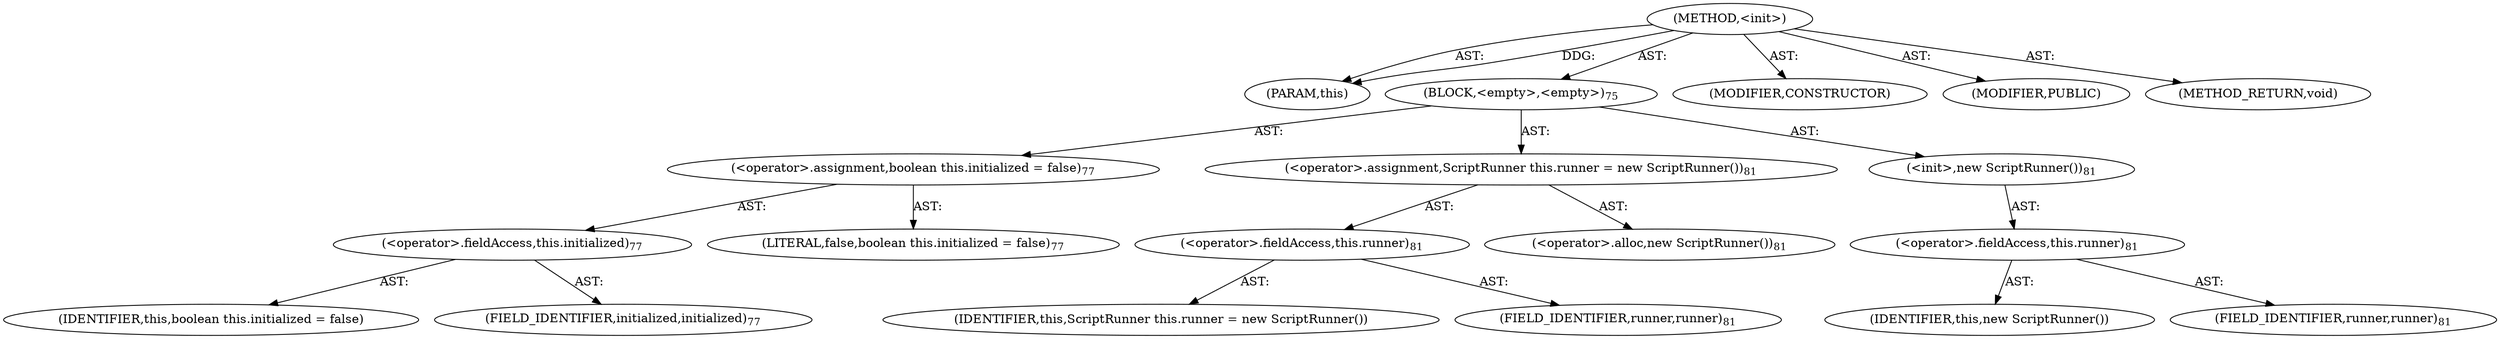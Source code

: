 digraph "&lt;init&gt;" {  
"111669149703" [label = <(METHOD,&lt;init&gt;)> ]
"115964117004" [label = <(PARAM,this)> ]
"25769803784" [label = <(BLOCK,&lt;empty&gt;,&lt;empty&gt;)<SUB>75</SUB>> ]
"30064771110" [label = <(&lt;operator&gt;.assignment,boolean this.initialized = false)<SUB>77</SUB>> ]
"30064771111" [label = <(&lt;operator&gt;.fieldAccess,this.initialized)<SUB>77</SUB>> ]
"68719476764" [label = <(IDENTIFIER,this,boolean this.initialized = false)> ]
"55834574862" [label = <(FIELD_IDENTIFIER,initialized,initialized)<SUB>77</SUB>> ]
"90194313220" [label = <(LITERAL,false,boolean this.initialized = false)<SUB>77</SUB>> ]
"30064771112" [label = <(&lt;operator&gt;.assignment,ScriptRunner this.runner = new ScriptRunner())<SUB>81</SUB>> ]
"30064771113" [label = <(&lt;operator&gt;.fieldAccess,this.runner)<SUB>81</SUB>> ]
"68719476765" [label = <(IDENTIFIER,this,ScriptRunner this.runner = new ScriptRunner())> ]
"55834574863" [label = <(FIELD_IDENTIFIER,runner,runner)<SUB>81</SUB>> ]
"30064771114" [label = <(&lt;operator&gt;.alloc,new ScriptRunner())<SUB>81</SUB>> ]
"30064771115" [label = <(&lt;init&gt;,new ScriptRunner())<SUB>81</SUB>> ]
"30064771116" [label = <(&lt;operator&gt;.fieldAccess,this.runner)<SUB>81</SUB>> ]
"68719476766" [label = <(IDENTIFIER,this,new ScriptRunner())> ]
"55834574864" [label = <(FIELD_IDENTIFIER,runner,runner)<SUB>81</SUB>> ]
"133143986193" [label = <(MODIFIER,CONSTRUCTOR)> ]
"133143986194" [label = <(MODIFIER,PUBLIC)> ]
"128849018887" [label = <(METHOD_RETURN,void)> ]
  "111669149703" -> "115964117004"  [ label = "AST: "] 
  "111669149703" -> "25769803784"  [ label = "AST: "] 
  "111669149703" -> "133143986193"  [ label = "AST: "] 
  "111669149703" -> "133143986194"  [ label = "AST: "] 
  "111669149703" -> "128849018887"  [ label = "AST: "] 
  "25769803784" -> "30064771110"  [ label = "AST: "] 
  "25769803784" -> "30064771112"  [ label = "AST: "] 
  "25769803784" -> "30064771115"  [ label = "AST: "] 
  "30064771110" -> "30064771111"  [ label = "AST: "] 
  "30064771110" -> "90194313220"  [ label = "AST: "] 
  "30064771111" -> "68719476764"  [ label = "AST: "] 
  "30064771111" -> "55834574862"  [ label = "AST: "] 
  "30064771112" -> "30064771113"  [ label = "AST: "] 
  "30064771112" -> "30064771114"  [ label = "AST: "] 
  "30064771113" -> "68719476765"  [ label = "AST: "] 
  "30064771113" -> "55834574863"  [ label = "AST: "] 
  "30064771115" -> "30064771116"  [ label = "AST: "] 
  "30064771116" -> "68719476766"  [ label = "AST: "] 
  "30064771116" -> "55834574864"  [ label = "AST: "] 
  "111669149703" -> "115964117004"  [ label = "DDG: "] 
}
